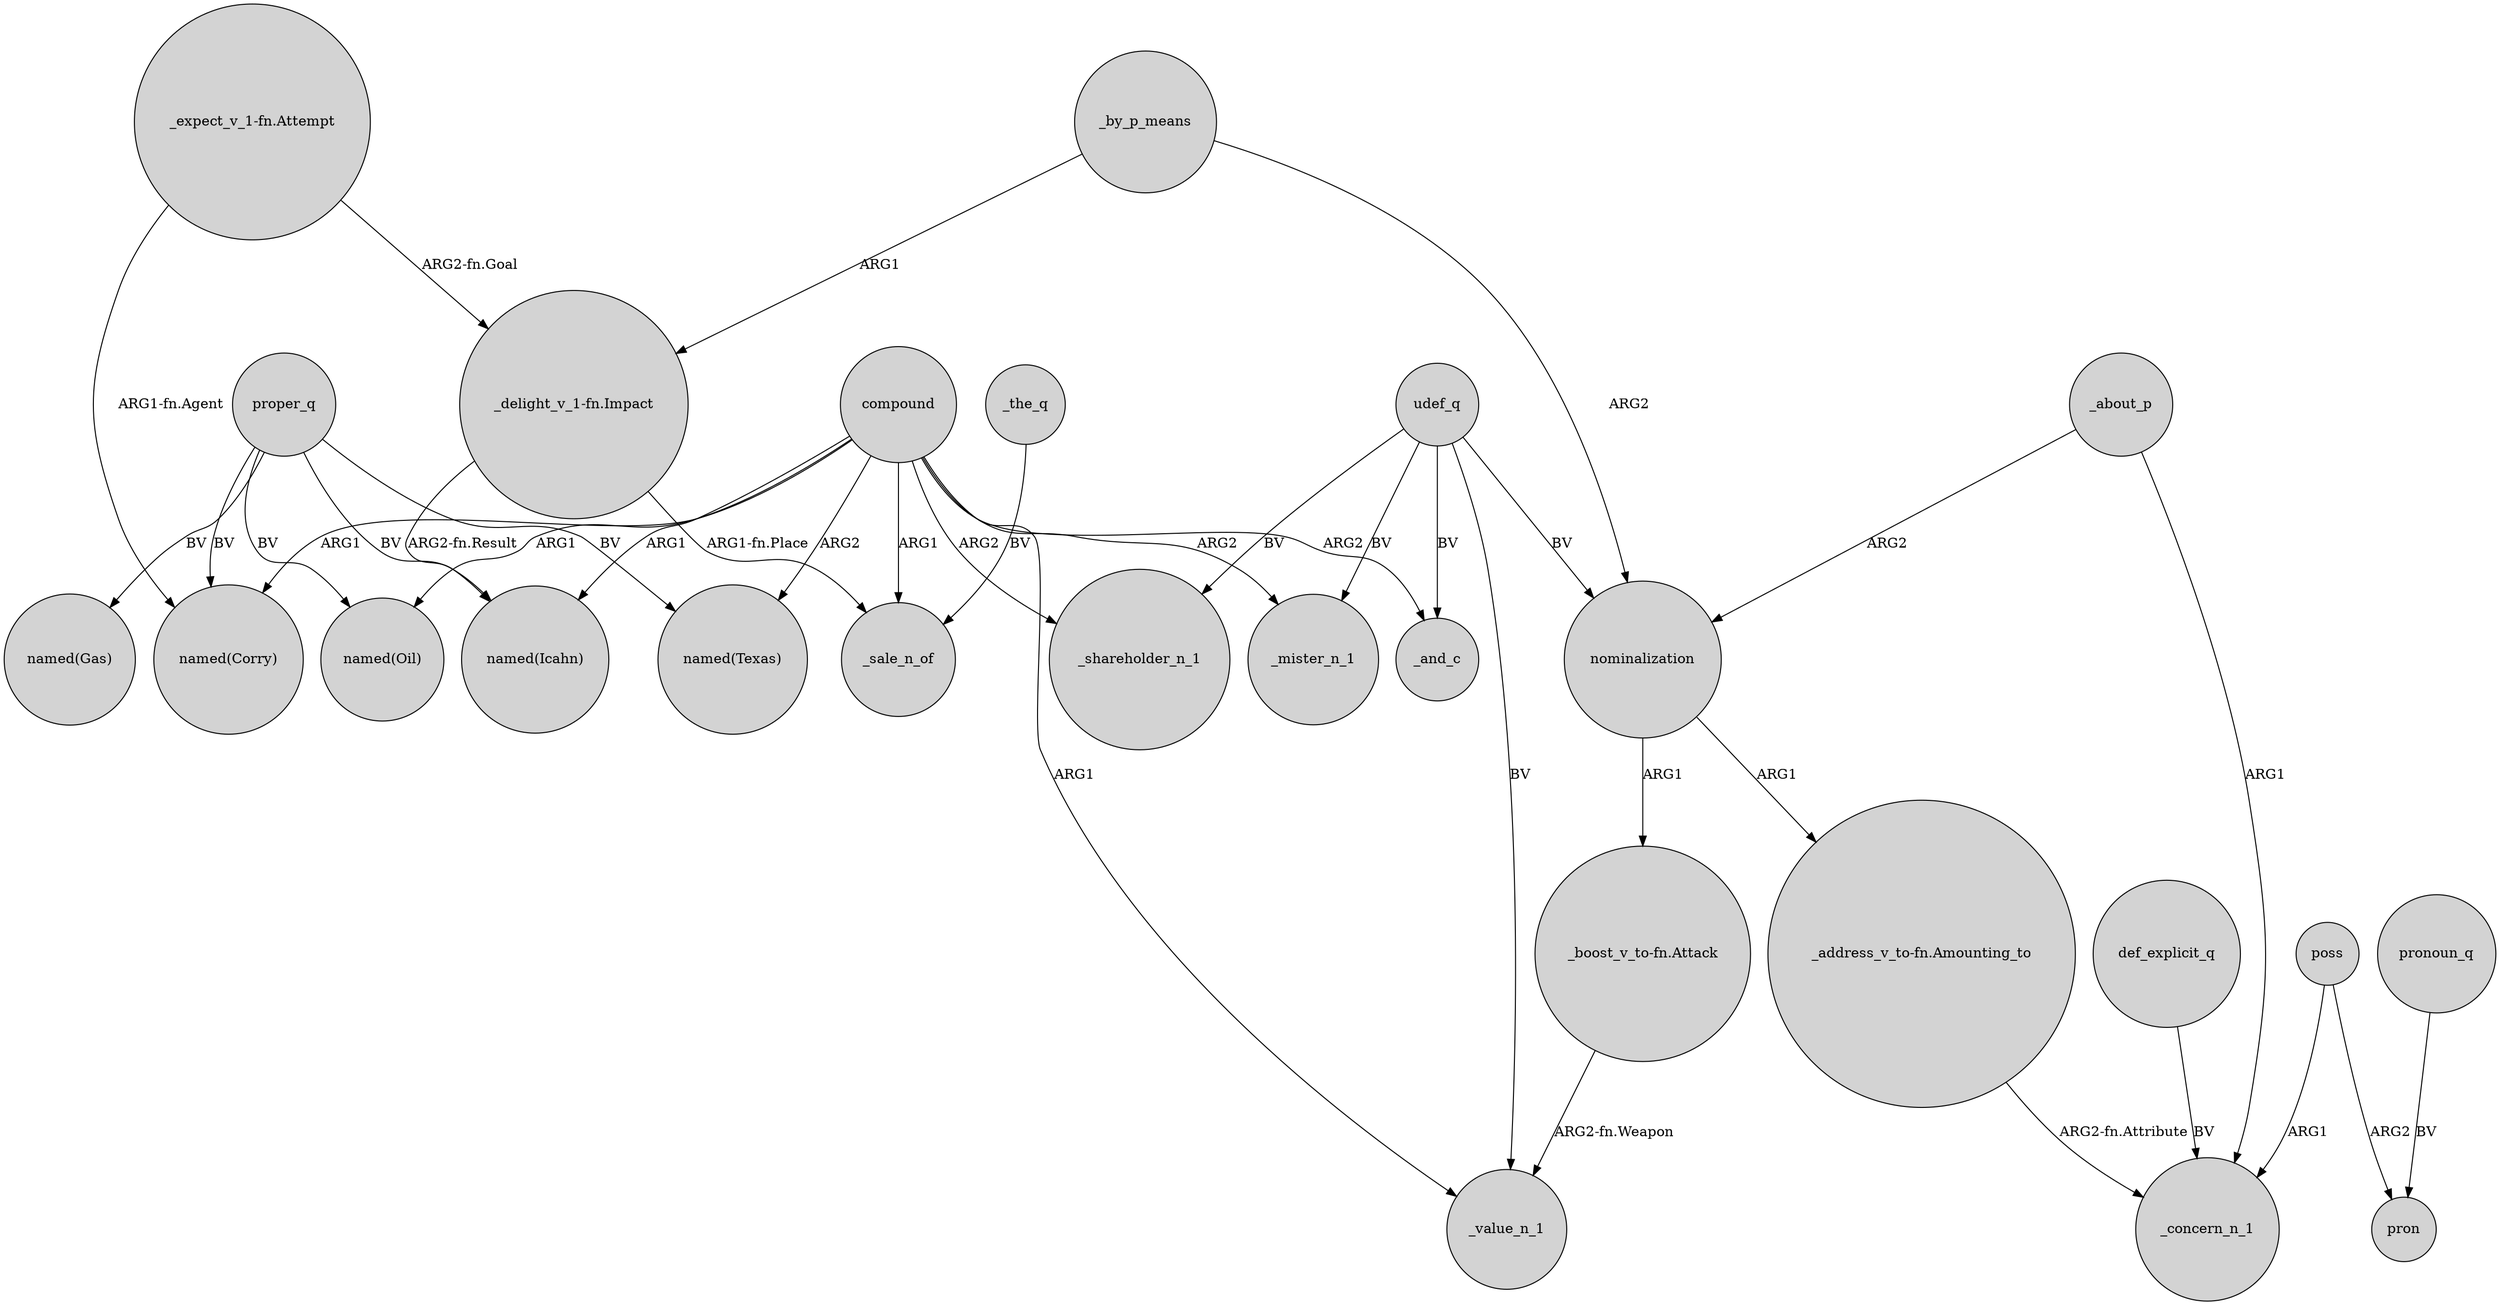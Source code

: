 digraph {
	node [shape=circle style=filled]
	proper_q -> "named(Texas)" [label=BV]
	compound -> "named(Icahn)" [label=ARG1]
	compound -> _mister_n_1 [label=ARG2]
	nominalization -> "_boost_v_to-fn.Attack" [label=ARG1]
	"_address_v_to-fn.Amounting_to" -> _concern_n_1 [label="ARG2-fn.Attribute"]
	compound -> _shareholder_n_1 [label=ARG2]
	def_explicit_q -> _concern_n_1 [label=BV]
	proper_q -> "named(Gas)" [label=BV]
	udef_q -> _shareholder_n_1 [label=BV]
	"_delight_v_1-fn.Impact" -> _sale_n_of [label="ARG1-fn.Place"]
	udef_q -> nominalization [label=BV]
	compound -> "named(Texas)" [label=ARG2]
	udef_q -> _value_n_1 [label=BV]
	"_delight_v_1-fn.Impact" -> "named(Icahn)" [label="ARG2-fn.Result"]
	_about_p -> _concern_n_1 [label=ARG1]
	udef_q -> _and_c [label=BV]
	udef_q -> _mister_n_1 [label=BV]
	_about_p -> nominalization [label=ARG2]
	compound -> _and_c [label=ARG2]
	proper_q -> "named(Corry)" [label=BV]
	pronoun_q -> pron [label=BV]
	poss -> _concern_n_1 [label=ARG1]
	poss -> pron [label=ARG2]
	"_boost_v_to-fn.Attack" -> _value_n_1 [label="ARG2-fn.Weapon"]
	_by_p_means -> "_delight_v_1-fn.Impact" [label=ARG1]
	compound -> "named(Corry)" [label=ARG1]
	"_expect_v_1-fn.Attempt" -> "named(Corry)" [label="ARG1-fn.Agent"]
	_by_p_means -> nominalization [label=ARG2]
	nominalization -> "_address_v_to-fn.Amounting_to" [label=ARG1]
	compound -> "named(Oil)" [label=ARG1]
	"_expect_v_1-fn.Attempt" -> "_delight_v_1-fn.Impact" [label="ARG2-fn.Goal"]
	compound -> _value_n_1 [label=ARG1]
	proper_q -> "named(Oil)" [label=BV]
	_the_q -> _sale_n_of [label=BV]
	proper_q -> "named(Icahn)" [label=BV]
	compound -> _sale_n_of [label=ARG1]
}
